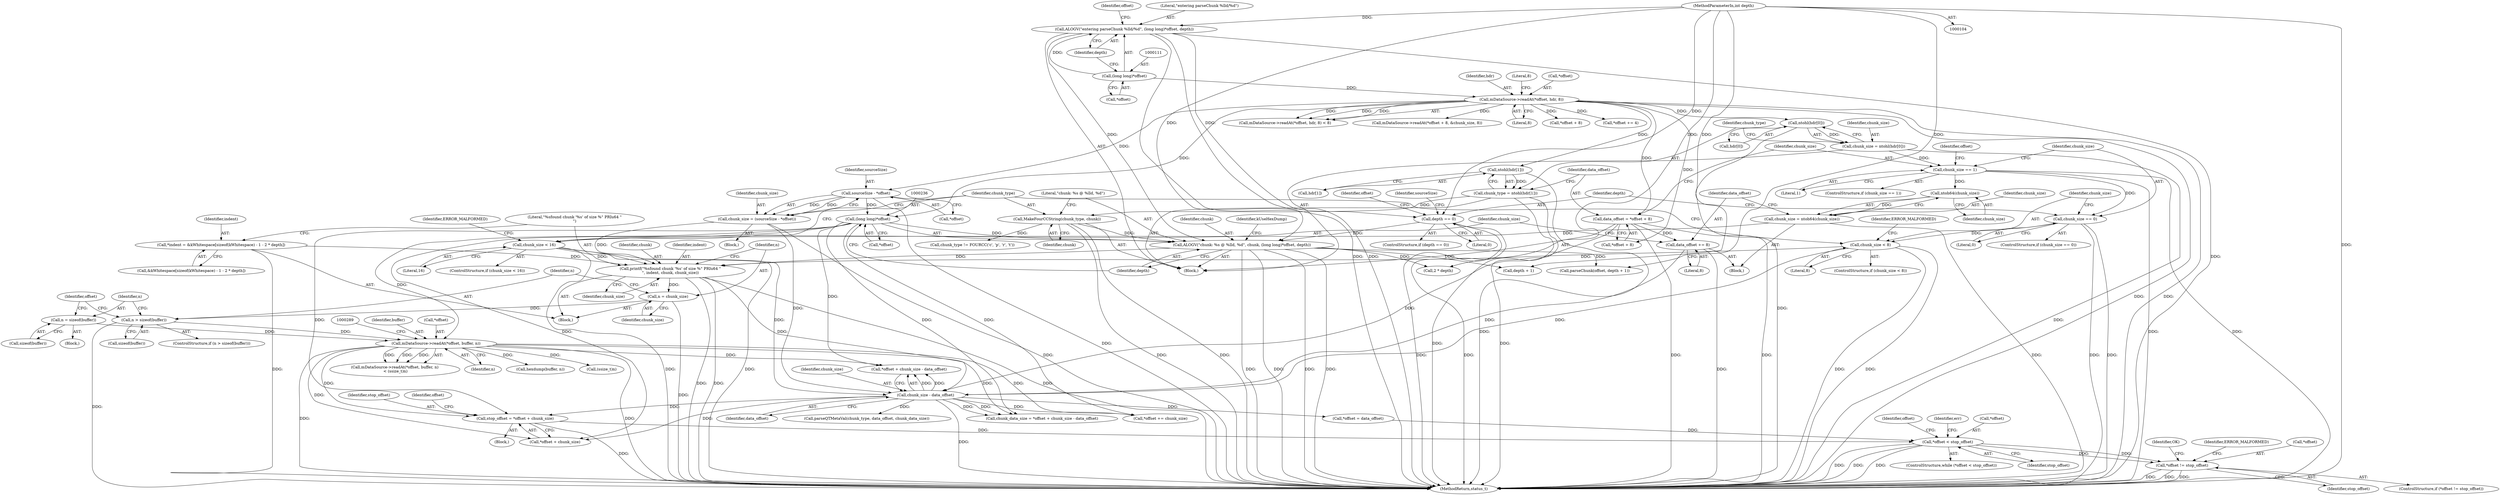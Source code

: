 digraph "0_Android_f81038006b4c59a5a148dcad887371206033c28f_2@integer" {
"1000332" [label="(Call,stop_offset = *offset + chunk_size)"];
"1000235" [label="(Call,(long long)*offset)"];
"1000202" [label="(Call,sourceSize - *offset)"];
"1000118" [label="(Call,mDataSource->readAt(*offset, hdr, 8))"];
"1000110" [label="(Call,(long long)*offset)"];
"1000283" [label="(Call,mDataSource->readAt(*offset, buffer, n))"];
"1000277" [label="(Call,n = sizeof(buffer))"];
"1000272" [label="(Call,n > sizeof(buffer))"];
"1000268" [label="(Call,n = chunk_size)"];
"1000261" [label="(Call,printf(\"%sfound chunk '%s' of size %\" PRIu64 \"\n\", indent, chunk, chunk_size))"];
"1000248" [label="(Call,*indent = &kWhitespace[sizeof(kWhitespace) - 1 - 2 * depth])"];
"1000232" [label="(Call,ALOGV(\"chunk: %s @ %lld, %d\", chunk, (long long)*offset, depth))"];
"1000229" [label="(Call,MakeFourCCString(chunk_type, chunk))"];
"1000135" [label="(Call,chunk_type = ntohl(hdr[1]))"];
"1000137" [label="(Call,ntohl(hdr[1]))"];
"1000108" [label="(Call,ALOGV(\"entering parseChunk %lld/%d\", (long long)*offset, depth))"];
"1000106" [label="(MethodParameterIn,int depth)"];
"1000188" [label="(Call,depth == 0)"];
"1000200" [label="(Call,chunk_size = (sourceSize - *offset))"];
"1000222" [label="(Call,chunk_size < 8)"];
"1000183" [label="(Call,chunk_size == 0)"];
"1000149" [label="(Call,chunk_size == 1)"];
"1000128" [label="(Call,chunk_size = ntohl(hdr[0]))"];
"1000130" [label="(Call,ntohl(hdr[0]))"];
"1000175" [label="(Call,chunk_size < 16)"];
"1000167" [label="(Call,chunk_size = ntoh64(chunk_size))"];
"1000169" [label="(Call,ntoh64(chunk_size))"];
"1000304" [label="(Call,chunk_size - data_offset)"];
"1000171" [label="(Call,data_offset += 8)"];
"1000142" [label="(Call,data_offset = *offset + 8)"];
"1000343" [label="(Call,*offset < stop_offset)"];
"1000364" [label="(Call,*offset != stop_offset)"];
"1000283" [label="(Call,mDataSource->readAt(*offset, buffer, n))"];
"1000204" [label="(Call,*offset)"];
"1000224" [label="(Literal,8)"];
"1000227" [label="(Identifier,ERROR_MALFORMED)"];
"1000177" [label="(Literal,16)"];
"1000241" [label="(Identifier,kUseHexDump)"];
"1003278" [label="(Call,parseQTMetaVal(chunk_type, data_offset, chunk_data_size))"];
"1003289" [label="(MethodReturn,status_t)"];
"1000137" [label="(Call,ntohl(hdr[1]))"];
"1000279" [label="(Call,sizeof(buffer))"];
"1000277" [label="(Call,n = sizeof(buffer))"];
"1000118" [label="(Call,mDataSource->readAt(*offset, hdr, 8))"];
"1000367" [label="(Identifier,stop_offset)"];
"1000203" [label="(Identifier,sourceSize)"];
"1000264" [label="(Identifier,chunk)"];
"1000187" [label="(ControlStructure,if (depth == 0))"];
"1000250" [label="(Call,&kWhitespace[sizeof(kWhitespace) - 1 - 2 * depth])"];
"1000272" [label="(Call,n > sizeof(buffer))"];
"1000129" [label="(Identifier,chunk_size)"];
"1000183" [label="(Call,chunk_size == 0)"];
"1000364" [label="(Call,*offset != stop_offset)"];
"1000201" [label="(Identifier,chunk_size)"];
"1000233" [label="(Literal,\"chunk: %s @ %lld, %d\")"];
"1000301" [label="(Call,*offset + chunk_size - data_offset)"];
"1000135" [label="(Call,chunk_type = ntohl(hdr[1]))"];
"1000332" [label="(Call,stop_offset = *offset + chunk_size)"];
"1000175" [label="(Call,chunk_size < 16)"];
"1000180" [label="(Identifier,ERROR_MALFORMED)"];
"1000109" [label="(Literal,\"entering parseChunk %lld/%d\")"];
"1000268" [label="(Call,n = chunk_size)"];
"1000188" [label="(Call,depth == 0)"];
"1000172" [label="(Identifier,data_offset)"];
"1000222" [label="(Call,chunk_size < 8)"];
"1000270" [label="(Identifier,chunk_size)"];
"1000131" [label="(Call,hdr[0])"];
"1000185" [label="(Literal,0)"];
"1000199" [label="(Block,)"];
"1000173" [label="(Literal,8)"];
"1000258" [label="(Call,2 * depth)"];
"1000330" [label="(Block,)"];
"1000299" [label="(Call,chunk_data_size = *offset + chunk_size - data_offset)"];
"1000265" [label="(Identifier,chunk_size)"];
"1000366" [label="(Identifier,offset)"];
"1000168" [label="(Identifier,chunk_size)"];
"1000123" [label="(Literal,8)"];
"1000286" [label="(Identifier,buffer)"];
"1000152" [label="(Block,)"];
"1000333" [label="(Identifier,stop_offset)"];
"1000119" [label="(Call,*offset)"];
"1000230" [label="(Identifier,chunk_type)"];
"1000261" [label="(Call,printf(\"%sfound chunk '%s' of size %\" PRIu64 \"\n\", indent, chunk, chunk_size))"];
"1000120" [label="(Identifier,offset)"];
"1003282" [label="(Call,*offset += chunk_size)"];
"1000138" [label="(Call,hdr[1])"];
"1000144" [label="(Call,*offset + 8)"];
"1000229" [label="(Call,MakeFourCCString(chunk_type, chunk))"];
"1000117" [label="(Call,mDataSource->readAt(*offset, hdr, 8) < 8)"];
"1000189" [label="(Identifier,depth)"];
"1000107" [label="(Block,)"];
"1000235" [label="(Call,(long long)*offset)"];
"1000306" [label="(Identifier,data_offset)"];
"1000284" [label="(Call,*offset)"];
"1000242" [label="(Block,)"];
"1000282" [label="(Call,mDataSource->readAt(*offset, buffer, n)\n < (ssize_t)n)"];
"1000148" [label="(ControlStructure,if (chunk_size == 1))"];
"1000350" [label="(Identifier,err)"];
"1000287" [label="(Identifier,n)"];
"1000232" [label="(Call,ALOGV(\"chunk: %s @ %lld, %d\", chunk, (long long)*offset, depth))"];
"1000334" [label="(Call,*offset + chunk_size)"];
"1000305" [label="(Identifier,chunk_size)"];
"1000216" [label="(Identifier,offset)"];
"1000151" [label="(Literal,1)"];
"1000169" [label="(Call,ntoh64(chunk_size))"];
"1000263" [label="(Identifier,indent)"];
"1000143" [label="(Identifier,data_offset)"];
"1000190" [label="(Literal,0)"];
"1000114" [label="(Identifier,depth)"];
"1000285" [label="(Identifier,offset)"];
"1000200" [label="(Call,chunk_size = (sourceSize - *offset))"];
"1000184" [label="(Identifier,chunk_size)"];
"1000309" [label="(Call,chunk_type != FOURCC('c', 'p', 'r', 't'))"];
"1000343" [label="(Call,*offset < stop_offset)"];
"1000342" [label="(ControlStructure,while (*offset < stop_offset))"];
"1000155" [label="(Call,mDataSource->readAt(*offset + 8, &chunk_size, 8))"];
"1000142" [label="(Call,data_offset = *offset + 8)"];
"1000110" [label="(Call,(long long)*offset)"];
"1000269" [label="(Identifier,n)"];
"1000344" [label="(Call,*offset)"];
"1000234" [label="(Identifier,chunk)"];
"1000108" [label="(Call,ALOGV(\"entering parseChunk %lld/%d\", (long long)*offset, depth))"];
"1000197" [label="(Identifier,sourceSize)"];
"1000248" [label="(Call,*indent = &kWhitespace[sizeof(kWhitespace) - 1 - 2 * depth])"];
"1000363" [label="(ControlStructure,if (*offset != stop_offset))"];
"1000176" [label="(Identifier,chunk_size)"];
"1000170" [label="(Identifier,chunk_size)"];
"1000121" [label="(Identifier,hdr)"];
"1000112" [label="(Call,*offset)"];
"1000351" [label="(Call,parseChunk(offset, depth + 1))"];
"1000158" [label="(Identifier,offset)"];
"1000346" [label="(Identifier,stop_offset)"];
"1000271" [label="(ControlStructure,if (n > sizeof(buffer)))"];
"1000149" [label="(Call,chunk_size == 1)"];
"1000223" [label="(Identifier,chunk_size)"];
"1000304" [label="(Call,chunk_size - data_offset)"];
"1000365" [label="(Call,*offset)"];
"1000122" [label="(Literal,8)"];
"1000276" [label="(Block,)"];
"1000262" [label="(Literal,\"%sfound chunk '%s' of size %\" PRIu64 \"\n\")"];
"1000294" [label="(Call,hexdump(buffer, n))"];
"1000288" [label="(Call,(ssize_t)n)"];
"1000338" [label="(Call,*offset = data_offset)"];
"1000239" [label="(Identifier,depth)"];
"1000156" [label="(Call,*offset + 8)"];
"1000128" [label="(Call,chunk_size = ntohl(hdr[0]))"];
"1000372" [label="(Identifier,OK)"];
"1000150" [label="(Identifier,chunk_size)"];
"1000182" [label="(ControlStructure,if (chunk_size == 0))"];
"1000174" [label="(ControlStructure,if (chunk_size < 16))"];
"1000171" [label="(Call,data_offset += 8)"];
"1000214" [label="(Call,*offset += 4)"];
"1000130" [label="(Call,ntohl(hdr[0]))"];
"1000249" [label="(Identifier,indent)"];
"1000370" [label="(Identifier,ERROR_MALFORMED)"];
"1000273" [label="(Identifier,n)"];
"1000106" [label="(MethodParameterIn,int depth)"];
"1000231" [label="(Identifier,chunk)"];
"1000221" [label="(ControlStructure,if (chunk_size < 8))"];
"1000237" [label="(Call,*offset)"];
"1000340" [label="(Identifier,offset)"];
"1000278" [label="(Identifier,n)"];
"1000353" [label="(Call,depth + 1)"];
"1000202" [label="(Call,sourceSize - *offset)"];
"1000167" [label="(Call,chunk_size = ntoh64(chunk_size))"];
"1000274" [label="(Call,sizeof(buffer))"];
"1000136" [label="(Identifier,chunk_type)"];
"1000332" -> "1000330"  [label="AST: "];
"1000332" -> "1000334"  [label="CFG: "];
"1000333" -> "1000332"  [label="AST: "];
"1000334" -> "1000332"  [label="AST: "];
"1000340" -> "1000332"  [label="CFG: "];
"1000332" -> "1003289"  [label="DDG: "];
"1000235" -> "1000332"  [label="DDG: "];
"1000283" -> "1000332"  [label="DDG: "];
"1000304" -> "1000332"  [label="DDG: "];
"1000332" -> "1000343"  [label="DDG: "];
"1000235" -> "1000232"  [label="AST: "];
"1000235" -> "1000237"  [label="CFG: "];
"1000236" -> "1000235"  [label="AST: "];
"1000237" -> "1000235"  [label="AST: "];
"1000239" -> "1000235"  [label="CFG: "];
"1000235" -> "1000232"  [label="DDG: "];
"1000202" -> "1000235"  [label="DDG: "];
"1000118" -> "1000235"  [label="DDG: "];
"1000235" -> "1000283"  [label="DDG: "];
"1000235" -> "1000299"  [label="DDG: "];
"1000235" -> "1000301"  [label="DDG: "];
"1000235" -> "1000334"  [label="DDG: "];
"1000235" -> "1003282"  [label="DDG: "];
"1000202" -> "1000200"  [label="AST: "];
"1000202" -> "1000204"  [label="CFG: "];
"1000203" -> "1000202"  [label="AST: "];
"1000204" -> "1000202"  [label="AST: "];
"1000200" -> "1000202"  [label="CFG: "];
"1000202" -> "1003289"  [label="DDG: "];
"1000202" -> "1000200"  [label="DDG: "];
"1000202" -> "1000200"  [label="DDG: "];
"1000118" -> "1000202"  [label="DDG: "];
"1000118" -> "1000117"  [label="AST: "];
"1000118" -> "1000122"  [label="CFG: "];
"1000119" -> "1000118"  [label="AST: "];
"1000121" -> "1000118"  [label="AST: "];
"1000122" -> "1000118"  [label="AST: "];
"1000123" -> "1000118"  [label="CFG: "];
"1000118" -> "1003289"  [label="DDG: "];
"1000118" -> "1003289"  [label="DDG: "];
"1000118" -> "1000117"  [label="DDG: "];
"1000118" -> "1000117"  [label="DDG: "];
"1000118" -> "1000117"  [label="DDG: "];
"1000110" -> "1000118"  [label="DDG: "];
"1000118" -> "1000130"  [label="DDG: "];
"1000118" -> "1000137"  [label="DDG: "];
"1000118" -> "1000142"  [label="DDG: "];
"1000118" -> "1000144"  [label="DDG: "];
"1000118" -> "1000155"  [label="DDG: "];
"1000118" -> "1000156"  [label="DDG: "];
"1000118" -> "1000214"  [label="DDG: "];
"1000110" -> "1000108"  [label="AST: "];
"1000110" -> "1000112"  [label="CFG: "];
"1000111" -> "1000110"  [label="AST: "];
"1000112" -> "1000110"  [label="AST: "];
"1000114" -> "1000110"  [label="CFG: "];
"1000110" -> "1000108"  [label="DDG: "];
"1000283" -> "1000282"  [label="AST: "];
"1000283" -> "1000287"  [label="CFG: "];
"1000284" -> "1000283"  [label="AST: "];
"1000286" -> "1000283"  [label="AST: "];
"1000287" -> "1000283"  [label="AST: "];
"1000289" -> "1000283"  [label="CFG: "];
"1000283" -> "1003289"  [label="DDG: "];
"1000283" -> "1003289"  [label="DDG: "];
"1000283" -> "1000282"  [label="DDG: "];
"1000283" -> "1000282"  [label="DDG: "];
"1000283" -> "1000282"  [label="DDG: "];
"1000277" -> "1000283"  [label="DDG: "];
"1000272" -> "1000283"  [label="DDG: "];
"1000283" -> "1000288"  [label="DDG: "];
"1000283" -> "1000294"  [label="DDG: "];
"1000283" -> "1000299"  [label="DDG: "];
"1000283" -> "1000301"  [label="DDG: "];
"1000283" -> "1000334"  [label="DDG: "];
"1000283" -> "1003282"  [label="DDG: "];
"1000277" -> "1000276"  [label="AST: "];
"1000277" -> "1000279"  [label="CFG: "];
"1000278" -> "1000277"  [label="AST: "];
"1000279" -> "1000277"  [label="AST: "];
"1000285" -> "1000277"  [label="CFG: "];
"1000272" -> "1000271"  [label="AST: "];
"1000272" -> "1000274"  [label="CFG: "];
"1000273" -> "1000272"  [label="AST: "];
"1000274" -> "1000272"  [label="AST: "];
"1000278" -> "1000272"  [label="CFG: "];
"1000285" -> "1000272"  [label="CFG: "];
"1000272" -> "1003289"  [label="DDG: "];
"1000268" -> "1000272"  [label="DDG: "];
"1000268" -> "1000242"  [label="AST: "];
"1000268" -> "1000270"  [label="CFG: "];
"1000269" -> "1000268"  [label="AST: "];
"1000270" -> "1000268"  [label="AST: "];
"1000273" -> "1000268"  [label="CFG: "];
"1000268" -> "1003289"  [label="DDG: "];
"1000261" -> "1000268"  [label="DDG: "];
"1000261" -> "1000242"  [label="AST: "];
"1000261" -> "1000265"  [label="CFG: "];
"1000262" -> "1000261"  [label="AST: "];
"1000263" -> "1000261"  [label="AST: "];
"1000264" -> "1000261"  [label="AST: "];
"1000265" -> "1000261"  [label="AST: "];
"1000269" -> "1000261"  [label="CFG: "];
"1000261" -> "1003289"  [label="DDG: "];
"1000261" -> "1003289"  [label="DDG: "];
"1000261" -> "1003289"  [label="DDG: "];
"1000248" -> "1000261"  [label="DDG: "];
"1000232" -> "1000261"  [label="DDG: "];
"1000200" -> "1000261"  [label="DDG: "];
"1000222" -> "1000261"  [label="DDG: "];
"1000175" -> "1000261"  [label="DDG: "];
"1000261" -> "1000304"  [label="DDG: "];
"1000248" -> "1000242"  [label="AST: "];
"1000248" -> "1000250"  [label="CFG: "];
"1000249" -> "1000248"  [label="AST: "];
"1000250" -> "1000248"  [label="AST: "];
"1000262" -> "1000248"  [label="CFG: "];
"1000248" -> "1003289"  [label="DDG: "];
"1000232" -> "1000107"  [label="AST: "];
"1000232" -> "1000239"  [label="CFG: "];
"1000233" -> "1000232"  [label="AST: "];
"1000234" -> "1000232"  [label="AST: "];
"1000239" -> "1000232"  [label="AST: "];
"1000241" -> "1000232"  [label="CFG: "];
"1000232" -> "1003289"  [label="DDG: "];
"1000232" -> "1003289"  [label="DDG: "];
"1000232" -> "1003289"  [label="DDG: "];
"1000232" -> "1003289"  [label="DDG: "];
"1000229" -> "1000232"  [label="DDG: "];
"1000108" -> "1000232"  [label="DDG: "];
"1000188" -> "1000232"  [label="DDG: "];
"1000106" -> "1000232"  [label="DDG: "];
"1000232" -> "1000258"  [label="DDG: "];
"1000232" -> "1000351"  [label="DDG: "];
"1000232" -> "1000353"  [label="DDG: "];
"1000229" -> "1000107"  [label="AST: "];
"1000229" -> "1000231"  [label="CFG: "];
"1000230" -> "1000229"  [label="AST: "];
"1000231" -> "1000229"  [label="AST: "];
"1000233" -> "1000229"  [label="CFG: "];
"1000229" -> "1003289"  [label="DDG: "];
"1000229" -> "1003289"  [label="DDG: "];
"1000135" -> "1000229"  [label="DDG: "];
"1000229" -> "1000309"  [label="DDG: "];
"1000135" -> "1000107"  [label="AST: "];
"1000135" -> "1000137"  [label="CFG: "];
"1000136" -> "1000135"  [label="AST: "];
"1000137" -> "1000135"  [label="AST: "];
"1000143" -> "1000135"  [label="CFG: "];
"1000135" -> "1003289"  [label="DDG: "];
"1000135" -> "1003289"  [label="DDG: "];
"1000137" -> "1000135"  [label="DDG: "];
"1000137" -> "1000138"  [label="CFG: "];
"1000138" -> "1000137"  [label="AST: "];
"1000137" -> "1003289"  [label="DDG: "];
"1000108" -> "1000107"  [label="AST: "];
"1000108" -> "1000114"  [label="CFG: "];
"1000109" -> "1000108"  [label="AST: "];
"1000114" -> "1000108"  [label="AST: "];
"1000120" -> "1000108"  [label="CFG: "];
"1000108" -> "1003289"  [label="DDG: "];
"1000108" -> "1003289"  [label="DDG: "];
"1000108" -> "1003289"  [label="DDG: "];
"1000106" -> "1000108"  [label="DDG: "];
"1000108" -> "1000188"  [label="DDG: "];
"1000106" -> "1000104"  [label="AST: "];
"1000106" -> "1003289"  [label="DDG: "];
"1000106" -> "1000188"  [label="DDG: "];
"1000106" -> "1000258"  [label="DDG: "];
"1000106" -> "1000351"  [label="DDG: "];
"1000106" -> "1000353"  [label="DDG: "];
"1000188" -> "1000187"  [label="AST: "];
"1000188" -> "1000190"  [label="CFG: "];
"1000189" -> "1000188"  [label="AST: "];
"1000190" -> "1000188"  [label="AST: "];
"1000197" -> "1000188"  [label="CFG: "];
"1000216" -> "1000188"  [label="CFG: "];
"1000188" -> "1003289"  [label="DDG: "];
"1000188" -> "1003289"  [label="DDG: "];
"1000200" -> "1000199"  [label="AST: "];
"1000201" -> "1000200"  [label="AST: "];
"1000230" -> "1000200"  [label="CFG: "];
"1000200" -> "1003289"  [label="DDG: "];
"1000200" -> "1000304"  [label="DDG: "];
"1000222" -> "1000221"  [label="AST: "];
"1000222" -> "1000224"  [label="CFG: "];
"1000223" -> "1000222"  [label="AST: "];
"1000224" -> "1000222"  [label="AST: "];
"1000227" -> "1000222"  [label="CFG: "];
"1000230" -> "1000222"  [label="CFG: "];
"1000222" -> "1003289"  [label="DDG: "];
"1000222" -> "1003289"  [label="DDG: "];
"1000183" -> "1000222"  [label="DDG: "];
"1000222" -> "1000304"  [label="DDG: "];
"1000183" -> "1000182"  [label="AST: "];
"1000183" -> "1000185"  [label="CFG: "];
"1000184" -> "1000183"  [label="AST: "];
"1000185" -> "1000183"  [label="AST: "];
"1000189" -> "1000183"  [label="CFG: "];
"1000223" -> "1000183"  [label="CFG: "];
"1000183" -> "1003289"  [label="DDG: "];
"1000183" -> "1003289"  [label="DDG: "];
"1000149" -> "1000183"  [label="DDG: "];
"1000149" -> "1000148"  [label="AST: "];
"1000149" -> "1000151"  [label="CFG: "];
"1000150" -> "1000149"  [label="AST: "];
"1000151" -> "1000149"  [label="AST: "];
"1000158" -> "1000149"  [label="CFG: "];
"1000184" -> "1000149"  [label="CFG: "];
"1000149" -> "1003289"  [label="DDG: "];
"1000149" -> "1003289"  [label="DDG: "];
"1000128" -> "1000149"  [label="DDG: "];
"1000149" -> "1000169"  [label="DDG: "];
"1000128" -> "1000107"  [label="AST: "];
"1000128" -> "1000130"  [label="CFG: "];
"1000129" -> "1000128"  [label="AST: "];
"1000130" -> "1000128"  [label="AST: "];
"1000136" -> "1000128"  [label="CFG: "];
"1000128" -> "1003289"  [label="DDG: "];
"1000130" -> "1000128"  [label="DDG: "];
"1000130" -> "1000131"  [label="CFG: "];
"1000131" -> "1000130"  [label="AST: "];
"1000130" -> "1003289"  [label="DDG: "];
"1000175" -> "1000174"  [label="AST: "];
"1000175" -> "1000177"  [label="CFG: "];
"1000176" -> "1000175"  [label="AST: "];
"1000177" -> "1000175"  [label="AST: "];
"1000180" -> "1000175"  [label="CFG: "];
"1000230" -> "1000175"  [label="CFG: "];
"1000175" -> "1003289"  [label="DDG: "];
"1000175" -> "1003289"  [label="DDG: "];
"1000167" -> "1000175"  [label="DDG: "];
"1000175" -> "1000304"  [label="DDG: "];
"1000167" -> "1000152"  [label="AST: "];
"1000167" -> "1000169"  [label="CFG: "];
"1000168" -> "1000167"  [label="AST: "];
"1000169" -> "1000167"  [label="AST: "];
"1000172" -> "1000167"  [label="CFG: "];
"1000167" -> "1003289"  [label="DDG: "];
"1000169" -> "1000167"  [label="DDG: "];
"1000169" -> "1000170"  [label="CFG: "];
"1000170" -> "1000169"  [label="AST: "];
"1000304" -> "1000301"  [label="AST: "];
"1000304" -> "1000306"  [label="CFG: "];
"1000305" -> "1000304"  [label="AST: "];
"1000306" -> "1000304"  [label="AST: "];
"1000301" -> "1000304"  [label="CFG: "];
"1000304" -> "1003289"  [label="DDG: "];
"1000304" -> "1000299"  [label="DDG: "];
"1000304" -> "1000299"  [label="DDG: "];
"1000304" -> "1000301"  [label="DDG: "];
"1000304" -> "1000301"  [label="DDG: "];
"1000171" -> "1000304"  [label="DDG: "];
"1000142" -> "1000304"  [label="DDG: "];
"1000304" -> "1000334"  [label="DDG: "];
"1000304" -> "1000338"  [label="DDG: "];
"1000304" -> "1003278"  [label="DDG: "];
"1000304" -> "1003282"  [label="DDG: "];
"1000171" -> "1000152"  [label="AST: "];
"1000171" -> "1000173"  [label="CFG: "];
"1000172" -> "1000171"  [label="AST: "];
"1000173" -> "1000171"  [label="AST: "];
"1000176" -> "1000171"  [label="CFG: "];
"1000171" -> "1003289"  [label="DDG: "];
"1000142" -> "1000171"  [label="DDG: "];
"1000142" -> "1000107"  [label="AST: "];
"1000142" -> "1000144"  [label="CFG: "];
"1000143" -> "1000142"  [label="AST: "];
"1000144" -> "1000142"  [label="AST: "];
"1000150" -> "1000142"  [label="CFG: "];
"1000142" -> "1003289"  [label="DDG: "];
"1000142" -> "1003289"  [label="DDG: "];
"1000343" -> "1000342"  [label="AST: "];
"1000343" -> "1000346"  [label="CFG: "];
"1000344" -> "1000343"  [label="AST: "];
"1000346" -> "1000343"  [label="AST: "];
"1000350" -> "1000343"  [label="CFG: "];
"1000366" -> "1000343"  [label="CFG: "];
"1000343" -> "1003289"  [label="DDG: "];
"1000343" -> "1003289"  [label="DDG: "];
"1000343" -> "1003289"  [label="DDG: "];
"1000338" -> "1000343"  [label="DDG: "];
"1000343" -> "1000364"  [label="DDG: "];
"1000343" -> "1000364"  [label="DDG: "];
"1000364" -> "1000363"  [label="AST: "];
"1000364" -> "1000367"  [label="CFG: "];
"1000365" -> "1000364"  [label="AST: "];
"1000367" -> "1000364"  [label="AST: "];
"1000370" -> "1000364"  [label="CFG: "];
"1000372" -> "1000364"  [label="CFG: "];
"1000364" -> "1003289"  [label="DDG: "];
"1000364" -> "1003289"  [label="DDG: "];
"1000364" -> "1003289"  [label="DDG: "];
}
